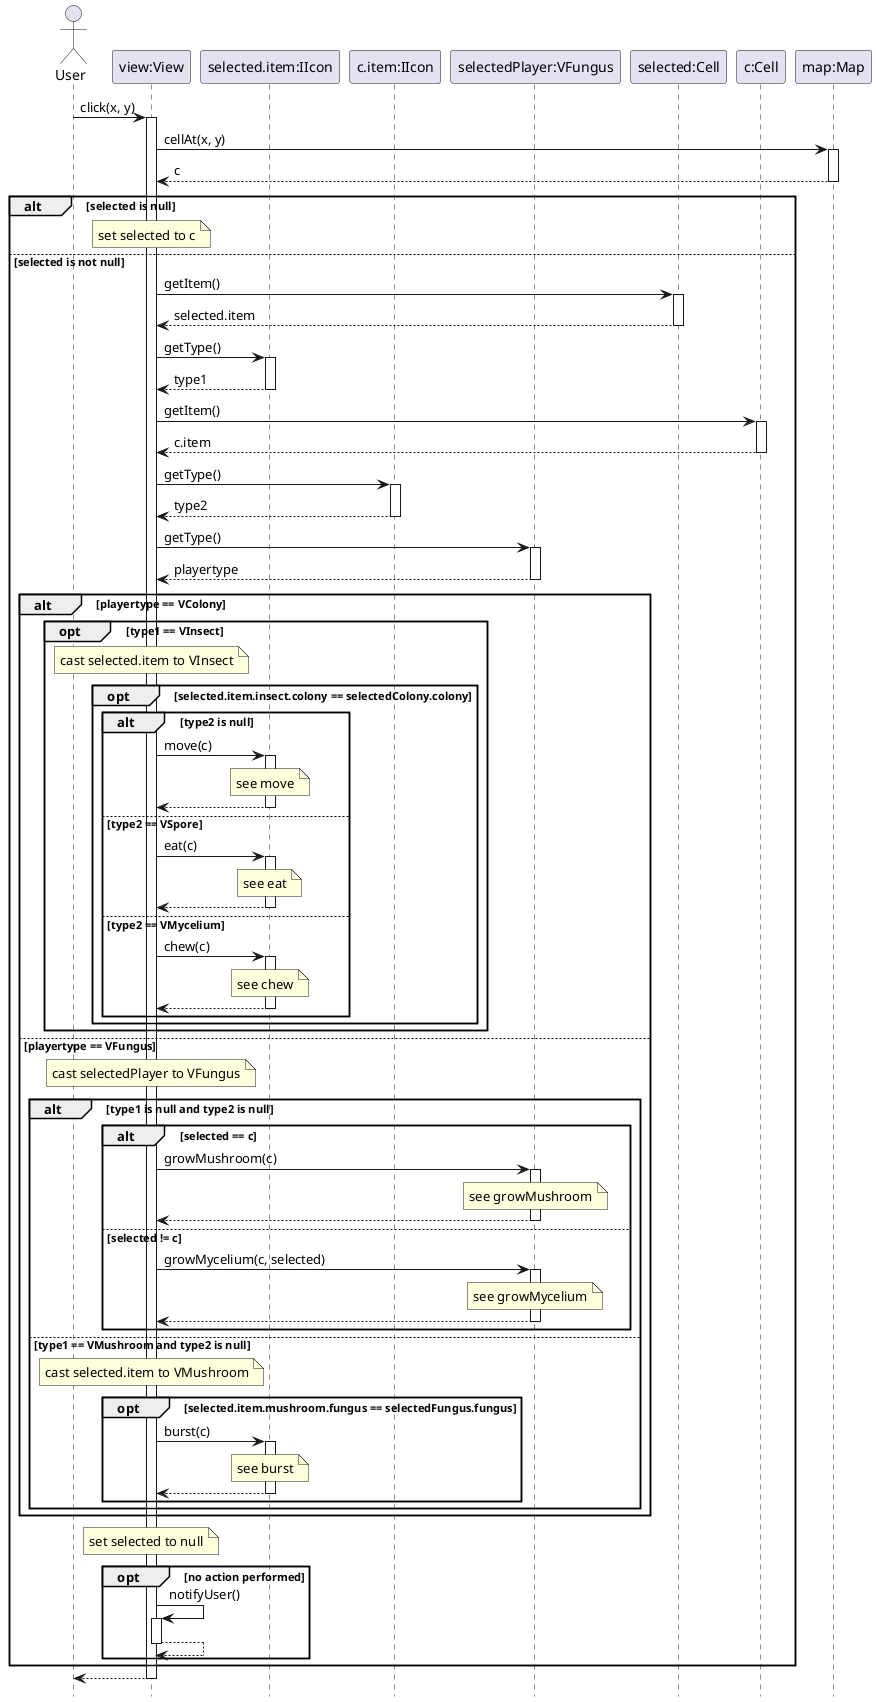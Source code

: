 @startuml click
hide footbox


actor User 
participant "view:View" as view
participant "selected.item:IIcon" as selectedItem
participant "c.item:IIcon" as cItem
participant "selectedPlayer:VFungus" as selectedFungus
participant "selected:Cell" as selected
participant "c:Cell" as c
participant "map:Map" as map

User -> view : click(x, y)
activate view
view -> map : cellAt(x, y)
activate map
return c
alt selected is null
    note over view : set selected to c
else selected is not null
    view -> selected : getItem()
    activate selected
    return selected.item
    view -> selectedItem : getType()
    activate selectedItem
    return type1
    view -> c : getItem()
    activate c
    return c.item
    view -> cItem : getType()
    activate cItem
    return type2
    view -> selectedFungus : getType()
    activate selectedFungus
    return playertype
    alt playertype == VColony
        opt type1 == VInsect
            note over view : cast selected.item to VInsect 
            ' itt néhány hívást lespóroltam, de be lehet rakni ha muszáj
            opt selected.item.insect.colony == selectedColony.colony
                alt type2 is null
                    view -> selectedItem : move(c)
                    activate selectedItem
                    note over selectedItem : see move
                    return
                else type2 == VSpore
                    view -> selectedItem : eat(c)
                    activate selectedItem
                    note over selectedItem : see eat
                    return
                else type2 == VMycelium
                    view -> selectedItem : chew(c)
                    activate selectedItem
                    note over selectedItem : see chew
                    return
                end
            end
        end
    else playertype == VFungus
        note over view : cast selectedPlayer to VFungus
        alt type1 is null and type2 is null
            alt selected == c
                view -> selectedFungus : growMushroom(c)
                activate selectedFungus
                note over selectedFungus : see growMushroom
                return
            else selected != c
                view -> selectedFungus : growMycelium(c, selected)
                activate selectedFungus
                note over selectedFungus : see growMycelium
                return
            end
        else type1 == VMushroom and type2 is null
            note over view : cast selected.item to VMushroom
            opt selected.item.mushroom.fungus == selectedFungus.fungus
                view -> selectedItem : burst(c)
                activate selectedItem
                note over selectedItem : see burst
                return
            end
        end
    end
    note over view : set selected to null
    opt no action performed
        view -> view : notifyUser()
        activate view
        return
    end
end
return
@enduml